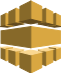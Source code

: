 <?xml version="1.0" encoding="UTF-8"?>
<dia:diagram xmlns:dia="http://www.lysator.liu.se/~alla/dia/">
  <dia:layer name="Fondo" visible="true" active="true">
    <dia:group>
      <dia:group>
        <dia:object type="Standard - Polygon" version="0" id="O0">
          <dia:attribute name="obj_pos">
            <dia:point val="3.99,1.979"/>
          </dia:attribute>
          <dia:attribute name="obj_bb">
            <dia:rectangle val="3.743,1.321;3.99,1.979"/>
          </dia:attribute>
          <dia:attribute name="poly_points">
            <dia:point val="3.99,1.979"/>
            <dia:point val="3.743,1.918"/>
            <dia:point val="3.743,1.321"/>
            <dia:point val="3.99,1.445"/>
          </dia:attribute>
          <dia:attribute name="line_color">
            <dia:color val="#d9a741"/>
          </dia:attribute>
          <dia:attribute name="line_width">
            <dia:real val="0"/>
          </dia:attribute>
          <dia:attribute name="inner_color">
            <dia:color val="#d9a741"/>
          </dia:attribute>
          <dia:attribute name="show_background">
            <dia:boolean val="true"/>
          </dia:attribute>
        </dia:object>
        <dia:object type="Standard - Polygon" version="0" id="O1">
          <dia:attribute name="obj_pos">
            <dia:point val="3.992,1.979"/>
          </dia:attribute>
          <dia:attribute name="obj_bb">
            <dia:rectangle val="3.414,1.919;3.992,2.011"/>
          </dia:attribute>
          <dia:attribute name="poly_points">
            <dia:point val="3.992,1.979"/>
            <dia:point val="3.676,2.011"/>
            <dia:point val="3.414,1.959"/>
            <dia:point val="3.747,1.919"/>
          </dia:attribute>
          <dia:attribute name="line_color">
            <dia:color val="#624a1e"/>
          </dia:attribute>
          <dia:attribute name="line_width">
            <dia:real val="0"/>
          </dia:attribute>
          <dia:attribute name="inner_color">
            <dia:color val="#624a1e"/>
          </dia:attribute>
          <dia:attribute name="show_background">
            <dia:boolean val="true"/>
          </dia:attribute>
        </dia:object>
        <dia:object type="Standard - Polygon" version="0" id="O2">
          <dia:attribute name="obj_pos">
            <dia:point val="3.743,1.321"/>
          </dia:attribute>
          <dia:attribute name="obj_bb">
            <dia:rectangle val="3.414,1.321;3.743,1.959"/>
          </dia:attribute>
          <dia:attribute name="poly_points">
            <dia:point val="3.743,1.321"/>
            <dia:point val="3.414,1.401"/>
            <dia:point val="3.414,1.959"/>
            <dia:point val="3.743,1.919"/>
          </dia:attribute>
          <dia:attribute name="line_color">
            <dia:color val="#876929"/>
          </dia:attribute>
          <dia:attribute name="line_width">
            <dia:real val="0"/>
          </dia:attribute>
          <dia:attribute name="inner_color">
            <dia:color val="#876929"/>
          </dia:attribute>
          <dia:attribute name="show_background">
            <dia:boolean val="true"/>
          </dia:attribute>
        </dia:object>
        <dia:object type="Standard - Polygon" version="0" id="O3">
          <dia:attribute name="obj_pos">
            <dia:point val="3.989,2.814"/>
          </dia:attribute>
          <dia:attribute name="obj_bb">
            <dia:rectangle val="2.5,1.979;3.989,3.038"/>
          </dia:attribute>
          <dia:attribute name="poly_points">
            <dia:point val="3.989,2.814"/>
            <dia:point val="2.5,3.038"/>
            <dia:point val="2.5,1.979"/>
            <dia:point val="3.989,2.194"/>
          </dia:attribute>
          <dia:attribute name="line_color">
            <dia:color val="#d9a741"/>
          </dia:attribute>
          <dia:attribute name="line_width">
            <dia:real val="0"/>
          </dia:attribute>
          <dia:attribute name="inner_color">
            <dia:color val="#d9a741"/>
          </dia:attribute>
          <dia:attribute name="show_background">
            <dia:boolean val="true"/>
          </dia:attribute>
        </dia:object>
        <dia:object type="Standard - Polygon" version="0" id="O4">
          <dia:attribute name="obj_pos">
            <dia:point val="3.598,1.882"/>
          </dia:attribute>
          <dia:attribute name="obj_bb">
            <dia:rectangle val="3.243,1.071;3.598,1.882"/>
          </dia:attribute>
          <dia:attribute name="poly_points">
            <dia:point val="3.598,1.882"/>
            <dia:point val="3.243,1.794"/>
            <dia:point val="3.243,1.071"/>
            <dia:point val="3.598,1.249"/>
          </dia:attribute>
          <dia:attribute name="line_color">
            <dia:color val="#d9a741"/>
          </dia:attribute>
          <dia:attribute name="line_width">
            <dia:real val="0"/>
          </dia:attribute>
          <dia:attribute name="inner_color">
            <dia:color val="#d9a741"/>
          </dia:attribute>
          <dia:attribute name="show_background">
            <dia:boolean val="true"/>
          </dia:attribute>
        </dia:object>
        <dia:object type="Standard - Polygon" version="0" id="O5">
          <dia:attribute name="obj_pos">
            <dia:point val="2.888,1.853"/>
          </dia:attribute>
          <dia:attribute name="obj_bb">
            <dia:rectangle val="2.888,1.071;3.243,1.853"/>
          </dia:attribute>
          <dia:attribute name="poly_points">
            <dia:point val="2.888,1.853"/>
            <dia:point val="3.243,1.795"/>
            <dia:point val="3.243,1.071"/>
            <dia:point val="2.888,1.188"/>
          </dia:attribute>
          <dia:attribute name="line_color">
            <dia:color val="#876929"/>
          </dia:attribute>
          <dia:attribute name="line_width">
            <dia:real val="0"/>
          </dia:attribute>
          <dia:attribute name="inner_color">
            <dia:color val="#876929"/>
          </dia:attribute>
          <dia:attribute name="show_background">
            <dia:boolean val="true"/>
          </dia:attribute>
        </dia:object>
        <dia:object type="Standard - Polygon" version="0" id="O6">
          <dia:attribute name="obj_pos">
            <dia:point val="3.598,1.882"/>
          </dia:attribute>
          <dia:attribute name="obj_bb">
            <dia:rectangle val="2.888,1.795;3.598,1.927"/>
          </dia:attribute>
          <dia:attribute name="poly_points">
            <dia:point val="3.598,1.882"/>
            <dia:point val="3.256,1.927"/>
            <dia:point val="2.888,1.853"/>
            <dia:point val="3.245,1.795"/>
          </dia:attribute>
          <dia:attribute name="line_color">
            <dia:color val="#624a1e"/>
          </dia:attribute>
          <dia:attribute name="line_width">
            <dia:real val="0"/>
          </dia:attribute>
          <dia:attribute name="inner_color">
            <dia:color val="#624a1e"/>
          </dia:attribute>
          <dia:attribute name="show_background">
            <dia:boolean val="true"/>
          </dia:attribute>
        </dia:object>
        <dia:object type="Standard - Polygon" version="0" id="O7">
          <dia:attribute name="obj_pos">
            <dia:point val="3.046,1.746"/>
          </dia:attribute>
          <dia:attribute name="obj_bb">
            <dia:rectangle val="2.5,0.7;3.046,1.746"/>
          </dia:attribute>
          <dia:attribute name="poly_points">
            <dia:point val="3.046,1.746"/>
            <dia:point val="2.5,1.611"/>
            <dia:point val="2.5,0.7"/>
            <dia:point val="3.046,0.973"/>
          </dia:attribute>
          <dia:attribute name="line_color">
            <dia:color val="#d9a741"/>
          </dia:attribute>
          <dia:attribute name="line_width">
            <dia:real val="0"/>
          </dia:attribute>
          <dia:attribute name="inner_color">
            <dia:color val="#d9a741"/>
          </dia:attribute>
          <dia:attribute name="show_background">
            <dia:boolean val="true"/>
          </dia:attribute>
        </dia:object>
        <dia:object type="Standard - Polygon" version="0" id="O8">
          <dia:attribute name="obj_pos">
            <dia:point val="1.01,1.979"/>
          </dia:attribute>
          <dia:attribute name="obj_bb">
            <dia:rectangle val="1.01,1.321;1.257,1.979"/>
          </dia:attribute>
          <dia:attribute name="poly_points">
            <dia:point val="1.01,1.979"/>
            <dia:point val="1.257,1.918"/>
            <dia:point val="1.257,1.321"/>
            <dia:point val="1.01,1.445"/>
          </dia:attribute>
          <dia:attribute name="line_color">
            <dia:color val="#876929"/>
          </dia:attribute>
          <dia:attribute name="line_width">
            <dia:real val="0"/>
          </dia:attribute>
          <dia:attribute name="inner_color">
            <dia:color val="#876929"/>
          </dia:attribute>
          <dia:attribute name="show_background">
            <dia:boolean val="true"/>
          </dia:attribute>
        </dia:object>
        <dia:object type="Standard - Polygon" version="0" id="O9">
          <dia:attribute name="obj_pos">
            <dia:point val="1.008,1.979"/>
          </dia:attribute>
          <dia:attribute name="obj_bb">
            <dia:rectangle val="1.008,1.919;1.586,2.011"/>
          </dia:attribute>
          <dia:attribute name="poly_points">
            <dia:point val="1.008,1.979"/>
            <dia:point val="1.324,2.011"/>
            <dia:point val="1.586,1.959"/>
            <dia:point val="1.253,1.919"/>
          </dia:attribute>
          <dia:attribute name="line_color">
            <dia:color val="#624a1e"/>
          </dia:attribute>
          <dia:attribute name="line_width">
            <dia:real val="0"/>
          </dia:attribute>
          <dia:attribute name="inner_color">
            <dia:color val="#624a1e"/>
          </dia:attribute>
          <dia:attribute name="show_background">
            <dia:boolean val="true"/>
          </dia:attribute>
        </dia:object>
        <dia:object type="Standard - Polygon" version="0" id="O10">
          <dia:attribute name="obj_pos">
            <dia:point val="1.257,1.321"/>
          </dia:attribute>
          <dia:attribute name="obj_bb">
            <dia:rectangle val="1.257,1.321;1.586,1.959"/>
          </dia:attribute>
          <dia:attribute name="poly_points">
            <dia:point val="1.257,1.321"/>
            <dia:point val="1.586,1.401"/>
            <dia:point val="1.586,1.959"/>
            <dia:point val="1.257,1.919"/>
          </dia:attribute>
          <dia:attribute name="line_color">
            <dia:color val="#d9a741"/>
          </dia:attribute>
          <dia:attribute name="line_width">
            <dia:real val="0"/>
          </dia:attribute>
          <dia:attribute name="inner_color">
            <dia:color val="#d9a741"/>
          </dia:attribute>
          <dia:attribute name="show_background">
            <dia:boolean val="true"/>
          </dia:attribute>
        </dia:object>
        <dia:object type="Standard - Polygon" version="0" id="O11">
          <dia:attribute name="obj_pos">
            <dia:point val="1.011,2.814"/>
          </dia:attribute>
          <dia:attribute name="obj_bb">
            <dia:rectangle val="1.011,1.979;2.5,3.038"/>
          </dia:attribute>
          <dia:attribute name="poly_points">
            <dia:point val="1.011,2.814"/>
            <dia:point val="2.5,3.038"/>
            <dia:point val="2.5,1.979"/>
            <dia:point val="1.011,2.194"/>
          </dia:attribute>
          <dia:attribute name="line_color">
            <dia:color val="#876929"/>
          </dia:attribute>
          <dia:attribute name="line_width">
            <dia:real val="0"/>
          </dia:attribute>
          <dia:attribute name="inner_color">
            <dia:color val="#876929"/>
          </dia:attribute>
          <dia:attribute name="show_background">
            <dia:boolean val="true"/>
          </dia:attribute>
        </dia:object>
        <dia:object type="Standard - Polygon" version="0" id="O12">
          <dia:attribute name="obj_pos">
            <dia:point val="1.402,1.882"/>
          </dia:attribute>
          <dia:attribute name="obj_bb">
            <dia:rectangle val="1.402,1.071;1.757,1.882"/>
          </dia:attribute>
          <dia:attribute name="poly_points">
            <dia:point val="1.402,1.882"/>
            <dia:point val="1.757,1.794"/>
            <dia:point val="1.757,1.071"/>
            <dia:point val="1.402,1.249"/>
          </dia:attribute>
          <dia:attribute name="line_color">
            <dia:color val="#876929"/>
          </dia:attribute>
          <dia:attribute name="line_width">
            <dia:real val="0"/>
          </dia:attribute>
          <dia:attribute name="inner_color">
            <dia:color val="#876929"/>
          </dia:attribute>
          <dia:attribute name="show_background">
            <dia:boolean val="true"/>
          </dia:attribute>
        </dia:object>
        <dia:object type="Standard - Polygon" version="0" id="O13">
          <dia:attribute name="obj_pos">
            <dia:point val="2.112,1.853"/>
          </dia:attribute>
          <dia:attribute name="obj_bb">
            <dia:rectangle val="1.757,1.071;2.112,1.853"/>
          </dia:attribute>
          <dia:attribute name="poly_points">
            <dia:point val="2.112,1.853"/>
            <dia:point val="1.757,1.795"/>
            <dia:point val="1.757,1.071"/>
            <dia:point val="2.112,1.188"/>
          </dia:attribute>
          <dia:attribute name="line_color">
            <dia:color val="#d9a741"/>
          </dia:attribute>
          <dia:attribute name="line_width">
            <dia:real val="0"/>
          </dia:attribute>
          <dia:attribute name="inner_color">
            <dia:color val="#d9a741"/>
          </dia:attribute>
          <dia:attribute name="show_background">
            <dia:boolean val="true"/>
          </dia:attribute>
        </dia:object>
        <dia:object type="Standard - Polygon" version="0" id="O14">
          <dia:attribute name="obj_pos">
            <dia:point val="1.402,1.882"/>
          </dia:attribute>
          <dia:attribute name="obj_bb">
            <dia:rectangle val="1.402,1.795;2.112,1.927"/>
          </dia:attribute>
          <dia:attribute name="poly_points">
            <dia:point val="1.402,1.882"/>
            <dia:point val="1.744,1.927"/>
            <dia:point val="2.112,1.853"/>
            <dia:point val="1.755,1.795"/>
          </dia:attribute>
          <dia:attribute name="line_color">
            <dia:color val="#624a1e"/>
          </dia:attribute>
          <dia:attribute name="line_width">
            <dia:real val="0"/>
          </dia:attribute>
          <dia:attribute name="inner_color">
            <dia:color val="#624a1e"/>
          </dia:attribute>
          <dia:attribute name="show_background">
            <dia:boolean val="true"/>
          </dia:attribute>
        </dia:object>
        <dia:object type="Standard - Polygon" version="0" id="O15">
          <dia:attribute name="obj_pos">
            <dia:point val="1.954,1.746"/>
          </dia:attribute>
          <dia:attribute name="obj_bb">
            <dia:rectangle val="1.954,0.7;2.5,1.746"/>
          </dia:attribute>
          <dia:attribute name="poly_points">
            <dia:point val="1.954,1.746"/>
            <dia:point val="2.5,1.611"/>
            <dia:point val="2.5,0.7"/>
            <dia:point val="1.954,0.973"/>
          </dia:attribute>
          <dia:attribute name="line_color">
            <dia:color val="#876929"/>
          </dia:attribute>
          <dia:attribute name="line_width">
            <dia:real val="0"/>
          </dia:attribute>
          <dia:attribute name="inner_color">
            <dia:color val="#876929"/>
          </dia:attribute>
          <dia:attribute name="show_background">
            <dia:boolean val="true"/>
          </dia:attribute>
        </dia:object>
        <dia:object type="Standard - Polygon" version="0" id="O16">
          <dia:attribute name="obj_pos">
            <dia:point val="3.046,1.746"/>
          </dia:attribute>
          <dia:attribute name="obj_bb">
            <dia:rectangle val="1.954,1.611;3.046,1.845"/>
          </dia:attribute>
          <dia:attribute name="poly_points">
            <dia:point val="3.046,1.746"/>
            <dia:point val="2.5,1.845"/>
            <dia:point val="1.954,1.746"/>
            <dia:point val="2.5,1.611"/>
          </dia:attribute>
          <dia:attribute name="line_color">
            <dia:color val="#624a1e"/>
          </dia:attribute>
          <dia:attribute name="line_width">
            <dia:real val="0"/>
          </dia:attribute>
          <dia:attribute name="inner_color">
            <dia:color val="#624a1e"/>
          </dia:attribute>
          <dia:attribute name="show_background">
            <dia:boolean val="true"/>
          </dia:attribute>
        </dia:object>
        <dia:object type="Standard - Polygon" version="0" id="O17">
          <dia:attribute name="obj_pos">
            <dia:point val="3.99,3.021"/>
          </dia:attribute>
          <dia:attribute name="obj_bb">
            <dia:rectangle val="3.743,3.021;3.99,3.679"/>
          </dia:attribute>
          <dia:attribute name="poly_points">
            <dia:point val="3.99,3.021"/>
            <dia:point val="3.743,3.082"/>
            <dia:point val="3.743,3.679"/>
            <dia:point val="3.99,3.555"/>
          </dia:attribute>
          <dia:attribute name="line_color">
            <dia:color val="#d9a741"/>
          </dia:attribute>
          <dia:attribute name="line_width">
            <dia:real val="0"/>
          </dia:attribute>
          <dia:attribute name="inner_color">
            <dia:color val="#d9a741"/>
          </dia:attribute>
          <dia:attribute name="show_background">
            <dia:boolean val="true"/>
          </dia:attribute>
        </dia:object>
        <dia:object type="Standard - Polygon" version="0" id="O18">
          <dia:attribute name="obj_pos">
            <dia:point val="3.992,3.021"/>
          </dia:attribute>
          <dia:attribute name="obj_bb">
            <dia:rectangle val="3.414,2.989;3.992,3.081"/>
          </dia:attribute>
          <dia:attribute name="poly_points">
            <dia:point val="3.992,3.021"/>
            <dia:point val="3.676,2.989"/>
            <dia:point val="3.414,3.041"/>
            <dia:point val="3.747,3.081"/>
          </dia:attribute>
          <dia:attribute name="line_color">
            <dia:color val="#fad791"/>
          </dia:attribute>
          <dia:attribute name="line_width">
            <dia:real val="0"/>
          </dia:attribute>
          <dia:attribute name="inner_color">
            <dia:color val="#fad791"/>
          </dia:attribute>
          <dia:attribute name="show_background">
            <dia:boolean val="true"/>
          </dia:attribute>
        </dia:object>
        <dia:object type="Standard - Polygon" version="0" id="O19">
          <dia:attribute name="obj_pos">
            <dia:point val="3.743,3.679"/>
          </dia:attribute>
          <dia:attribute name="obj_bb">
            <dia:rectangle val="3.414,3.041;3.743,3.679"/>
          </dia:attribute>
          <dia:attribute name="poly_points">
            <dia:point val="3.743,3.679"/>
            <dia:point val="3.414,3.599"/>
            <dia:point val="3.414,3.041"/>
            <dia:point val="3.743,3.081"/>
          </dia:attribute>
          <dia:attribute name="line_color">
            <dia:color val="#876929"/>
          </dia:attribute>
          <dia:attribute name="line_width">
            <dia:real val="0"/>
          </dia:attribute>
          <dia:attribute name="inner_color">
            <dia:color val="#876929"/>
          </dia:attribute>
          <dia:attribute name="show_background">
            <dia:boolean val="true"/>
          </dia:attribute>
        </dia:object>
        <dia:object type="Standard - Polygon" version="0" id="O20">
          <dia:attribute name="obj_pos">
            <dia:point val="3.598,3.118"/>
          </dia:attribute>
          <dia:attribute name="obj_bb">
            <dia:rectangle val="3.243,3.118;3.598,3.929"/>
          </dia:attribute>
          <dia:attribute name="poly_points">
            <dia:point val="3.598,3.118"/>
            <dia:point val="3.243,3.205"/>
            <dia:point val="3.243,3.929"/>
            <dia:point val="3.598,3.751"/>
          </dia:attribute>
          <dia:attribute name="line_color">
            <dia:color val="#d9a741"/>
          </dia:attribute>
          <dia:attribute name="line_width">
            <dia:real val="0"/>
          </dia:attribute>
          <dia:attribute name="inner_color">
            <dia:color val="#d9a741"/>
          </dia:attribute>
          <dia:attribute name="show_background">
            <dia:boolean val="true"/>
          </dia:attribute>
        </dia:object>
        <dia:object type="Standard - Polygon" version="0" id="O21">
          <dia:attribute name="obj_pos">
            <dia:point val="2.888,3.147"/>
          </dia:attribute>
          <dia:attribute name="obj_bb">
            <dia:rectangle val="2.888,3.147;3.243,3.929"/>
          </dia:attribute>
          <dia:attribute name="poly_points">
            <dia:point val="2.888,3.147"/>
            <dia:point val="3.243,3.205"/>
            <dia:point val="3.243,3.929"/>
            <dia:point val="2.888,3.812"/>
          </dia:attribute>
          <dia:attribute name="line_color">
            <dia:color val="#876929"/>
          </dia:attribute>
          <dia:attribute name="line_width">
            <dia:real val="0"/>
          </dia:attribute>
          <dia:attribute name="inner_color">
            <dia:color val="#876929"/>
          </dia:attribute>
          <dia:attribute name="show_background">
            <dia:boolean val="true"/>
          </dia:attribute>
        </dia:object>
        <dia:object type="Standard - Polygon" version="0" id="O22">
          <dia:attribute name="obj_pos">
            <dia:point val="3.598,3.118"/>
          </dia:attribute>
          <dia:attribute name="obj_bb">
            <dia:rectangle val="2.888,3.073;3.598,3.205"/>
          </dia:attribute>
          <dia:attribute name="poly_points">
            <dia:point val="3.598,3.118"/>
            <dia:point val="3.256,3.073"/>
            <dia:point val="2.888,3.147"/>
            <dia:point val="3.245,3.205"/>
          </dia:attribute>
          <dia:attribute name="line_color">
            <dia:color val="#fad791"/>
          </dia:attribute>
          <dia:attribute name="line_width">
            <dia:real val="0"/>
          </dia:attribute>
          <dia:attribute name="inner_color">
            <dia:color val="#fad791"/>
          </dia:attribute>
          <dia:attribute name="show_background">
            <dia:boolean val="true"/>
          </dia:attribute>
        </dia:object>
        <dia:object type="Standard - Polygon" version="0" id="O23">
          <dia:attribute name="obj_pos">
            <dia:point val="3.046,3.254"/>
          </dia:attribute>
          <dia:attribute name="obj_bb">
            <dia:rectangle val="2.5,3.254;3.046,4.3"/>
          </dia:attribute>
          <dia:attribute name="poly_points">
            <dia:point val="3.046,3.254"/>
            <dia:point val="2.5,3.389"/>
            <dia:point val="2.5,4.3"/>
            <dia:point val="3.046,4.027"/>
          </dia:attribute>
          <dia:attribute name="line_color">
            <dia:color val="#d9a741"/>
          </dia:attribute>
          <dia:attribute name="line_width">
            <dia:real val="0"/>
          </dia:attribute>
          <dia:attribute name="inner_color">
            <dia:color val="#d9a741"/>
          </dia:attribute>
          <dia:attribute name="show_background">
            <dia:boolean val="true"/>
          </dia:attribute>
        </dia:object>
        <dia:object type="Standard - Polygon" version="0" id="O24">
          <dia:attribute name="obj_pos">
            <dia:point val="1.01,3.021"/>
          </dia:attribute>
          <dia:attribute name="obj_bb">
            <dia:rectangle val="1.01,3.021;1.257,3.679"/>
          </dia:attribute>
          <dia:attribute name="poly_points">
            <dia:point val="1.01,3.021"/>
            <dia:point val="1.257,3.082"/>
            <dia:point val="1.257,3.679"/>
            <dia:point val="1.01,3.555"/>
          </dia:attribute>
          <dia:attribute name="line_color">
            <dia:color val="#876929"/>
          </dia:attribute>
          <dia:attribute name="line_width">
            <dia:real val="0"/>
          </dia:attribute>
          <dia:attribute name="inner_color">
            <dia:color val="#876929"/>
          </dia:attribute>
          <dia:attribute name="show_background">
            <dia:boolean val="true"/>
          </dia:attribute>
        </dia:object>
        <dia:object type="Standard - Polygon" version="0" id="O25">
          <dia:attribute name="obj_pos">
            <dia:point val="1.008,3.021"/>
          </dia:attribute>
          <dia:attribute name="obj_bb">
            <dia:rectangle val="1.008,2.989;1.586,3.081"/>
          </dia:attribute>
          <dia:attribute name="poly_points">
            <dia:point val="1.008,3.021"/>
            <dia:point val="1.324,2.989"/>
            <dia:point val="1.586,3.041"/>
            <dia:point val="1.253,3.081"/>
          </dia:attribute>
          <dia:attribute name="line_color">
            <dia:color val="#fad791"/>
          </dia:attribute>
          <dia:attribute name="line_width">
            <dia:real val="0"/>
          </dia:attribute>
          <dia:attribute name="inner_color">
            <dia:color val="#fad791"/>
          </dia:attribute>
          <dia:attribute name="show_background">
            <dia:boolean val="true"/>
          </dia:attribute>
        </dia:object>
        <dia:object type="Standard - Polygon" version="0" id="O26">
          <dia:attribute name="obj_pos">
            <dia:point val="1.257,3.679"/>
          </dia:attribute>
          <dia:attribute name="obj_bb">
            <dia:rectangle val="1.257,3.041;1.586,3.679"/>
          </dia:attribute>
          <dia:attribute name="poly_points">
            <dia:point val="1.257,3.679"/>
            <dia:point val="1.586,3.599"/>
            <dia:point val="1.586,3.041"/>
            <dia:point val="1.257,3.081"/>
          </dia:attribute>
          <dia:attribute name="line_color">
            <dia:color val="#d9a741"/>
          </dia:attribute>
          <dia:attribute name="line_width">
            <dia:real val="0"/>
          </dia:attribute>
          <dia:attribute name="inner_color">
            <dia:color val="#d9a741"/>
          </dia:attribute>
          <dia:attribute name="show_background">
            <dia:boolean val="true"/>
          </dia:attribute>
        </dia:object>
        <dia:object type="Standard - Polygon" version="0" id="O27">
          <dia:attribute name="obj_pos">
            <dia:point val="1.402,3.118"/>
          </dia:attribute>
          <dia:attribute name="obj_bb">
            <dia:rectangle val="1.402,3.118;1.757,3.929"/>
          </dia:attribute>
          <dia:attribute name="poly_points">
            <dia:point val="1.402,3.118"/>
            <dia:point val="1.757,3.205"/>
            <dia:point val="1.757,3.929"/>
            <dia:point val="1.402,3.751"/>
          </dia:attribute>
          <dia:attribute name="line_color">
            <dia:color val="#876929"/>
          </dia:attribute>
          <dia:attribute name="line_width">
            <dia:real val="0"/>
          </dia:attribute>
          <dia:attribute name="inner_color">
            <dia:color val="#876929"/>
          </dia:attribute>
          <dia:attribute name="show_background">
            <dia:boolean val="true"/>
          </dia:attribute>
        </dia:object>
        <dia:object type="Standard - Polygon" version="0" id="O28">
          <dia:attribute name="obj_pos">
            <dia:point val="2.112,3.147"/>
          </dia:attribute>
          <dia:attribute name="obj_bb">
            <dia:rectangle val="1.757,3.147;2.112,3.929"/>
          </dia:attribute>
          <dia:attribute name="poly_points">
            <dia:point val="2.112,3.147"/>
            <dia:point val="1.757,3.205"/>
            <dia:point val="1.757,3.929"/>
            <dia:point val="2.112,3.812"/>
          </dia:attribute>
          <dia:attribute name="line_color">
            <dia:color val="#d9a741"/>
          </dia:attribute>
          <dia:attribute name="line_width">
            <dia:real val="0"/>
          </dia:attribute>
          <dia:attribute name="inner_color">
            <dia:color val="#d9a741"/>
          </dia:attribute>
          <dia:attribute name="show_background">
            <dia:boolean val="true"/>
          </dia:attribute>
        </dia:object>
        <dia:object type="Standard - Polygon" version="0" id="O29">
          <dia:attribute name="obj_pos">
            <dia:point val="1.402,3.118"/>
          </dia:attribute>
          <dia:attribute name="obj_bb">
            <dia:rectangle val="1.402,3.073;2.112,3.205"/>
          </dia:attribute>
          <dia:attribute name="poly_points">
            <dia:point val="1.402,3.118"/>
            <dia:point val="1.744,3.073"/>
            <dia:point val="2.112,3.147"/>
            <dia:point val="1.755,3.205"/>
          </dia:attribute>
          <dia:attribute name="line_color">
            <dia:color val="#fad791"/>
          </dia:attribute>
          <dia:attribute name="line_width">
            <dia:real val="0"/>
          </dia:attribute>
          <dia:attribute name="inner_color">
            <dia:color val="#fad791"/>
          </dia:attribute>
          <dia:attribute name="show_background">
            <dia:boolean val="true"/>
          </dia:attribute>
        </dia:object>
        <dia:object type="Standard - Polygon" version="0" id="O30">
          <dia:attribute name="obj_pos">
            <dia:point val="1.954,3.254"/>
          </dia:attribute>
          <dia:attribute name="obj_bb">
            <dia:rectangle val="1.954,3.254;2.5,4.3"/>
          </dia:attribute>
          <dia:attribute name="poly_points">
            <dia:point val="1.954,3.254"/>
            <dia:point val="2.5,3.389"/>
            <dia:point val="2.5,4.3"/>
            <dia:point val="1.954,4.027"/>
          </dia:attribute>
          <dia:attribute name="line_color">
            <dia:color val="#876929"/>
          </dia:attribute>
          <dia:attribute name="line_width">
            <dia:real val="0"/>
          </dia:attribute>
          <dia:attribute name="inner_color">
            <dia:color val="#876929"/>
          </dia:attribute>
          <dia:attribute name="show_background">
            <dia:boolean val="true"/>
          </dia:attribute>
        </dia:object>
        <dia:object type="Standard - Polygon" version="0" id="O31">
          <dia:attribute name="obj_pos">
            <dia:point val="3.046,3.254"/>
          </dia:attribute>
          <dia:attribute name="obj_bb">
            <dia:rectangle val="1.954,3.155;3.046,3.389"/>
          </dia:attribute>
          <dia:attribute name="poly_points">
            <dia:point val="3.046,3.254"/>
            <dia:point val="2.5,3.155"/>
            <dia:point val="1.954,3.254"/>
            <dia:point val="2.5,3.389"/>
          </dia:attribute>
          <dia:attribute name="line_color">
            <dia:color val="#fad791"/>
          </dia:attribute>
          <dia:attribute name="line_width">
            <dia:real val="0"/>
          </dia:attribute>
          <dia:attribute name="inner_color">
            <dia:color val="#fad791"/>
          </dia:attribute>
          <dia:attribute name="show_background">
            <dia:boolean val="true"/>
          </dia:attribute>
        </dia:object>
      </dia:group>
    </dia:group>
  </dia:layer>
</dia:diagram>
